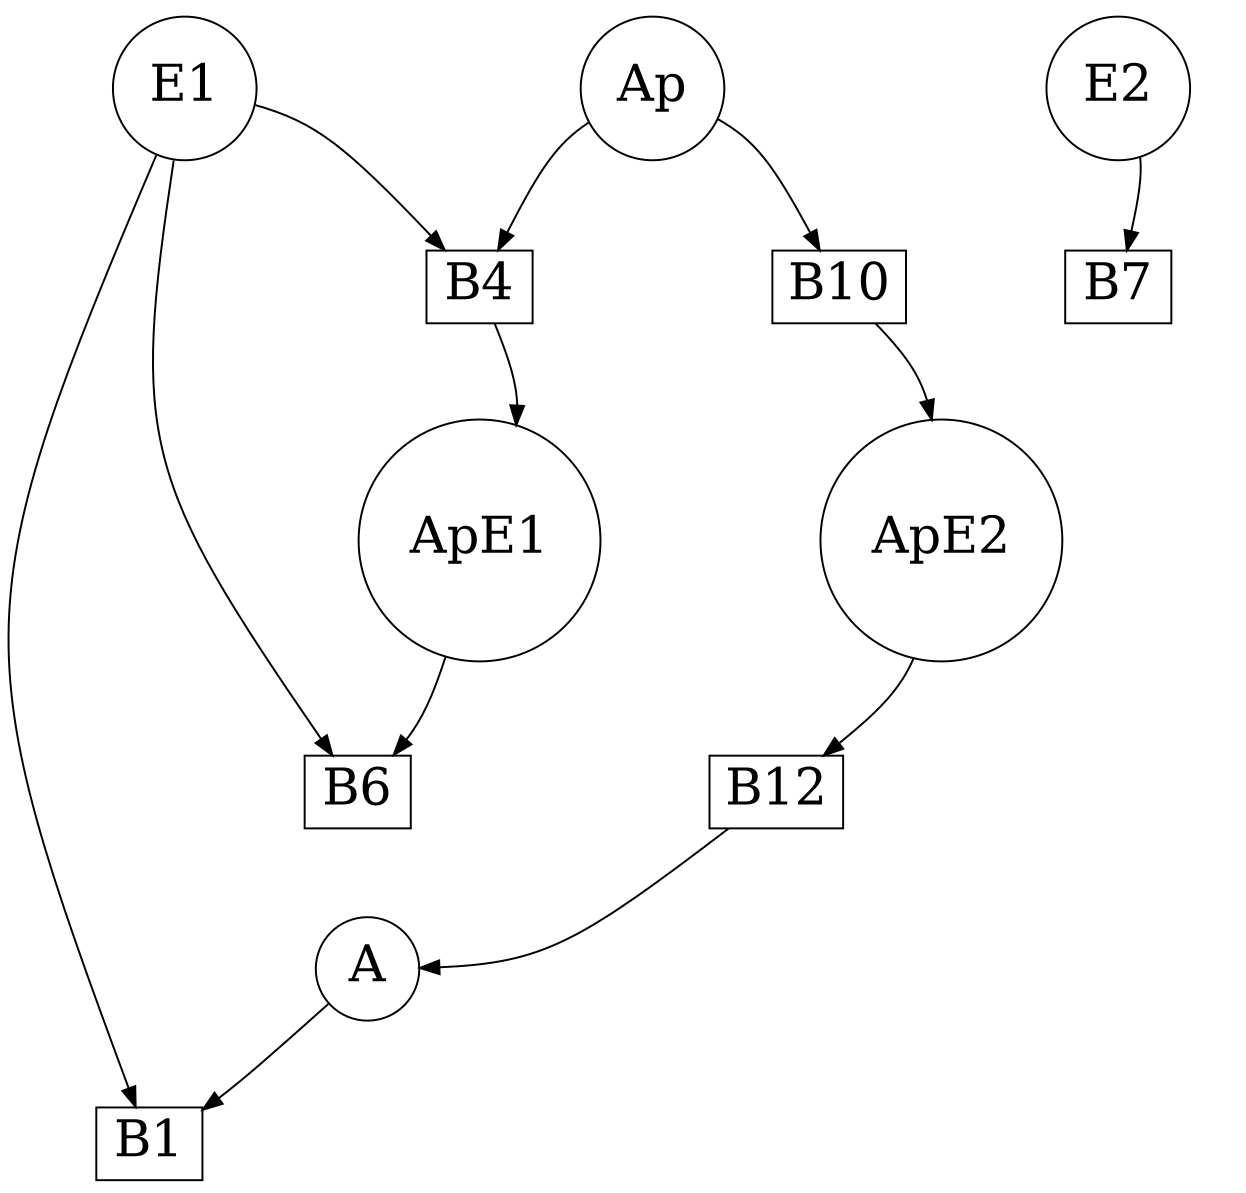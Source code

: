 strict digraph G {
remincross="true";
ratio="fill";
splines="curved";
overlap="true";
size="8.3,8.3";
ApE2 [shape="circle", fontsize=26, pos="50.0,80.0!"];
E1 [shape="circle", fontsize=26, pos="160.0,200.0!"];
A [shape="circle", fontsize=26, pos="0.0,120.0!"];
E2 [shape="circle", fontsize=26, pos="140.0,40.0!"];
B12 [shape="box", fontsize=26, pos="0.0,60.0!"];
ApE1 [shape="circle", fontsize=26, pos="260.0,128.0!"];
Ap [shape="circle", fontsize=26, pos="160.0,160.0!"];
B7 [shape="box", fontsize=26, pos="300.0,90.0!"];
B6 [shape="box", fontsize=26, pos="320.0,160.0!"];
B4 [shape="box", fontsize=26, pos="220.0,170.0!"];
B1 [shape="box", fontsize=26, pos="0.0,200.0!"];
B10 [shape="box", fontsize=26, pos="110.0,90.0!"];
ApE1 -> B6;
A -> B1;
B6 -> E1;
B10 -> ApE2;
E1 -> B1;
B4 -> ApE1;
ApE2 -> B12;
E2 -> B7;
Ap -> B4;
E1 -> B4;
B12 -> A;
Ap -> B10;
}
